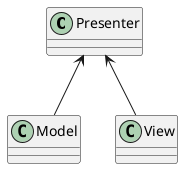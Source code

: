 @startuml
'https://plantuml.com/class-diagram

class Presenter{
}
class Model{
}
class View{
}

View--u>Presenter
Model--u>Presenter

@enduml
